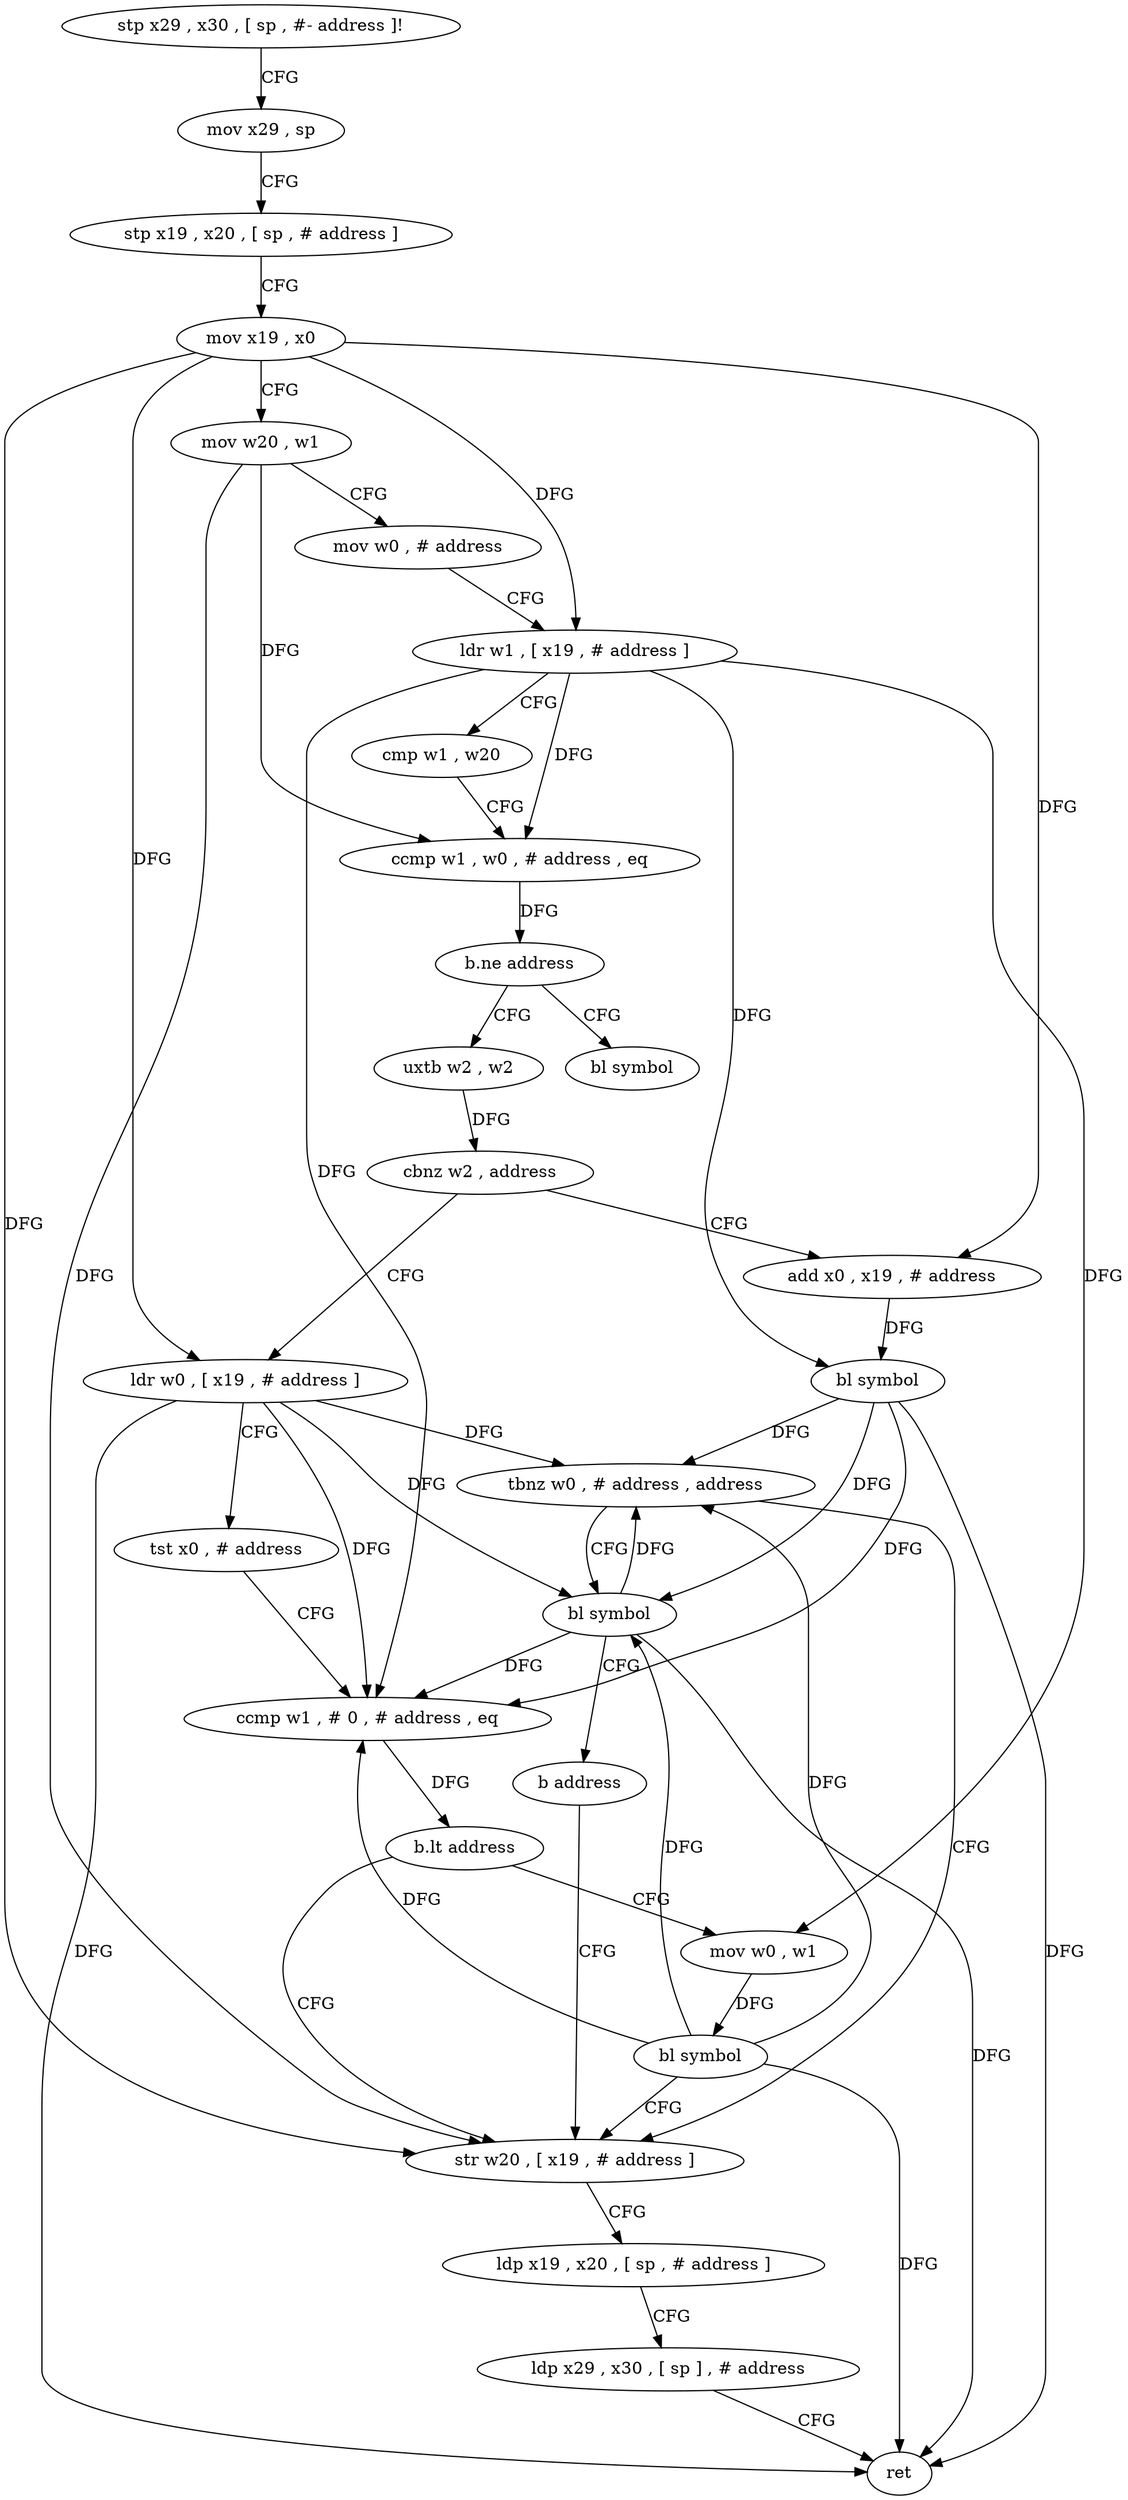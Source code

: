 digraph "func" {
"4274680" [label = "stp x29 , x30 , [ sp , #- address ]!" ]
"4274684" [label = "mov x29 , sp" ]
"4274688" [label = "stp x19 , x20 , [ sp , # address ]" ]
"4274692" [label = "mov x19 , x0" ]
"4274696" [label = "mov w20 , w1" ]
"4274700" [label = "mov w0 , # address" ]
"4274704" [label = "ldr w1 , [ x19 , # address ]" ]
"4274708" [label = "cmp w1 , w20" ]
"4274712" [label = "ccmp w1 , w0 , # address , eq" ]
"4274716" [label = "b.ne address" ]
"4274788" [label = "bl symbol" ]
"4274720" [label = "uxtb w2 , w2" ]
"4274724" [label = "cbnz w2 , address" ]
"4274768" [label = "add x0 , x19 , # address" ]
"4274728" [label = "ldr w0 , [ x19 , # address ]" ]
"4274772" [label = "bl symbol" ]
"4274776" [label = "tbnz w0 , # address , address" ]
"4274752" [label = "str w20 , [ x19 , # address ]" ]
"4274780" [label = "bl symbol" ]
"4274732" [label = "tst x0 , # address" ]
"4274736" [label = "ccmp w1 , # 0 , # address , eq" ]
"4274740" [label = "b.lt address" ]
"4274744" [label = "mov w0 , w1" ]
"4274756" [label = "ldp x19 , x20 , [ sp , # address ]" ]
"4274760" [label = "ldp x29 , x30 , [ sp ] , # address" ]
"4274764" [label = "ret" ]
"4274784" [label = "b address" ]
"4274748" [label = "bl symbol" ]
"4274680" -> "4274684" [ label = "CFG" ]
"4274684" -> "4274688" [ label = "CFG" ]
"4274688" -> "4274692" [ label = "CFG" ]
"4274692" -> "4274696" [ label = "CFG" ]
"4274692" -> "4274704" [ label = "DFG" ]
"4274692" -> "4274768" [ label = "DFG" ]
"4274692" -> "4274728" [ label = "DFG" ]
"4274692" -> "4274752" [ label = "DFG" ]
"4274696" -> "4274700" [ label = "CFG" ]
"4274696" -> "4274712" [ label = "DFG" ]
"4274696" -> "4274752" [ label = "DFG" ]
"4274700" -> "4274704" [ label = "CFG" ]
"4274704" -> "4274708" [ label = "CFG" ]
"4274704" -> "4274712" [ label = "DFG" ]
"4274704" -> "4274772" [ label = "DFG" ]
"4274704" -> "4274736" [ label = "DFG" ]
"4274704" -> "4274744" [ label = "DFG" ]
"4274708" -> "4274712" [ label = "CFG" ]
"4274712" -> "4274716" [ label = "DFG" ]
"4274716" -> "4274788" [ label = "CFG" ]
"4274716" -> "4274720" [ label = "CFG" ]
"4274720" -> "4274724" [ label = "DFG" ]
"4274724" -> "4274768" [ label = "CFG" ]
"4274724" -> "4274728" [ label = "CFG" ]
"4274768" -> "4274772" [ label = "DFG" ]
"4274728" -> "4274732" [ label = "CFG" ]
"4274728" -> "4274776" [ label = "DFG" ]
"4274728" -> "4274736" [ label = "DFG" ]
"4274728" -> "4274764" [ label = "DFG" ]
"4274728" -> "4274780" [ label = "DFG" ]
"4274772" -> "4274776" [ label = "DFG" ]
"4274772" -> "4274736" [ label = "DFG" ]
"4274772" -> "4274764" [ label = "DFG" ]
"4274772" -> "4274780" [ label = "DFG" ]
"4274776" -> "4274752" [ label = "CFG" ]
"4274776" -> "4274780" [ label = "CFG" ]
"4274752" -> "4274756" [ label = "CFG" ]
"4274780" -> "4274784" [ label = "CFG" ]
"4274780" -> "4274776" [ label = "DFG" ]
"4274780" -> "4274736" [ label = "DFG" ]
"4274780" -> "4274764" [ label = "DFG" ]
"4274732" -> "4274736" [ label = "CFG" ]
"4274736" -> "4274740" [ label = "DFG" ]
"4274740" -> "4274752" [ label = "CFG" ]
"4274740" -> "4274744" [ label = "CFG" ]
"4274744" -> "4274748" [ label = "DFG" ]
"4274756" -> "4274760" [ label = "CFG" ]
"4274760" -> "4274764" [ label = "CFG" ]
"4274784" -> "4274752" [ label = "CFG" ]
"4274748" -> "4274752" [ label = "CFG" ]
"4274748" -> "4274776" [ label = "DFG" ]
"4274748" -> "4274736" [ label = "DFG" ]
"4274748" -> "4274780" [ label = "DFG" ]
"4274748" -> "4274764" [ label = "DFG" ]
}
